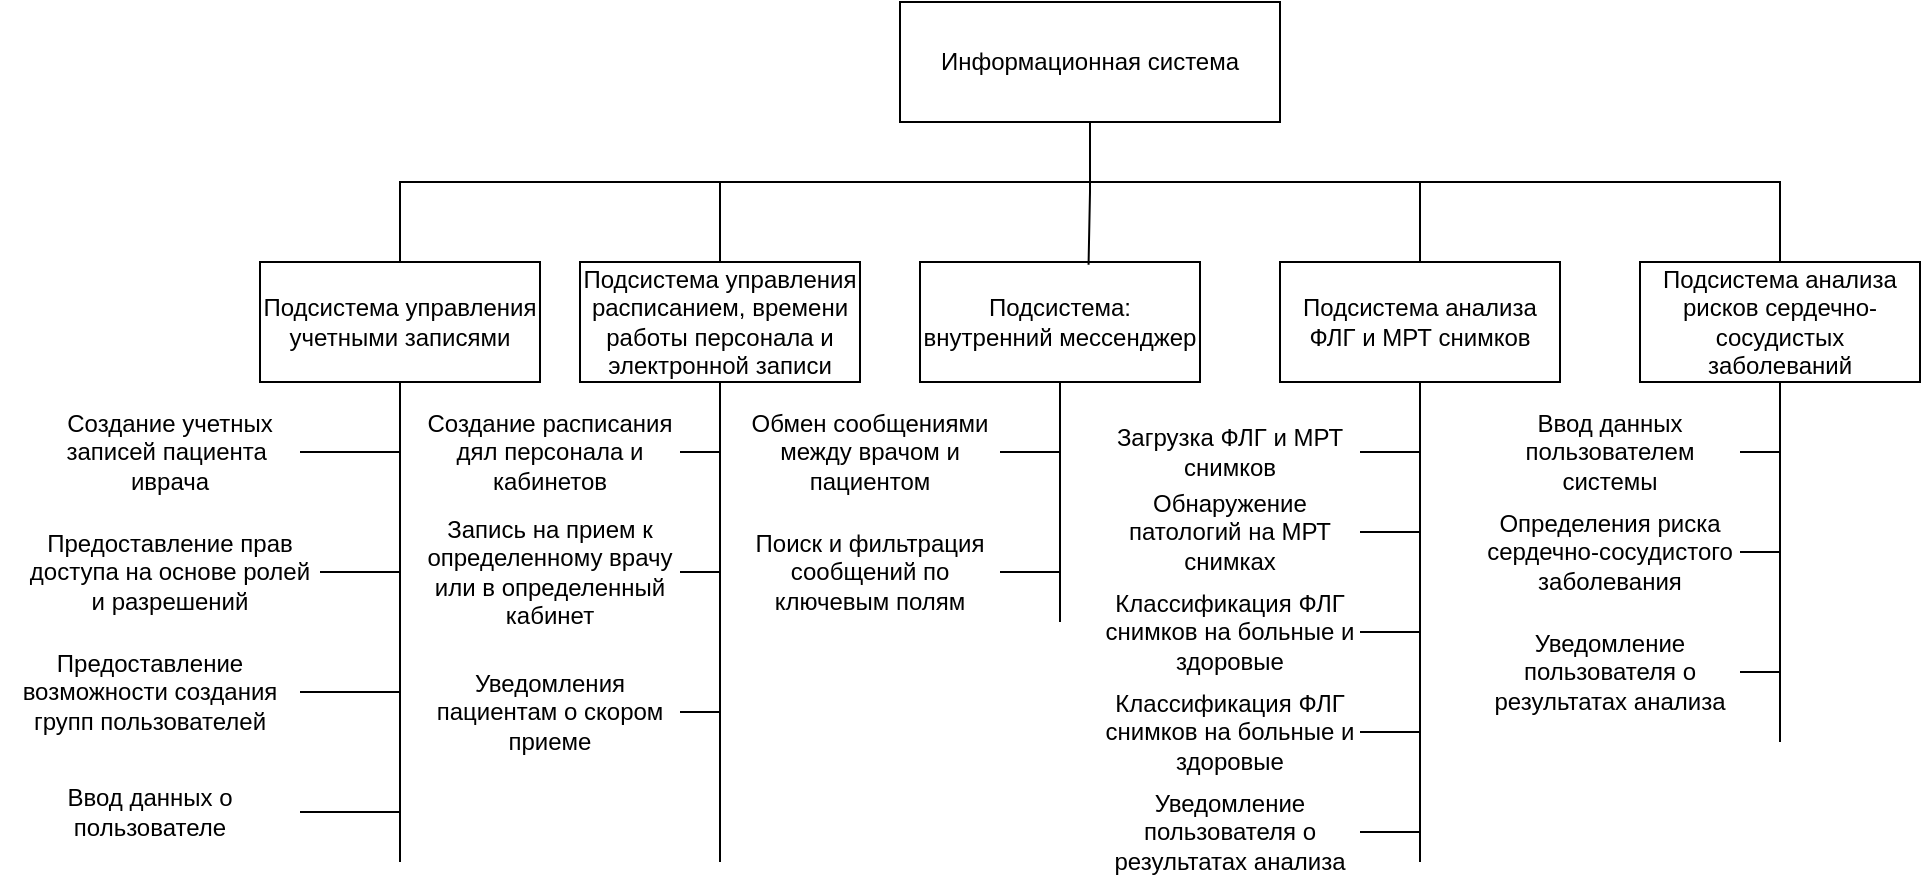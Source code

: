 <mxfile version="23.1.4" type="google">
  <diagram name="Страница — 1" id="N-MIPtXuIIec-PTCdB2c">
    <mxGraphModel grid="1" page="1" gridSize="10" guides="1" tooltips="1" connect="1" arrows="1" fold="1" pageScale="1" pageWidth="827" pageHeight="1169" math="0" shadow="0">
      <root>
        <mxCell id="0" />
        <mxCell id="1" parent="0" />
        <mxCell id="Ea9VWcH2hsQIf-OaL0yj-12" style="edgeStyle=orthogonalEdgeStyle;rounded=0;orthogonalLoop=1;jettySize=auto;html=1;entryX=0.5;entryY=0;entryDx=0;entryDy=0;endArrow=none;endFill=0;" edge="1" parent="1" source="Ea9VWcH2hsQIf-OaL0yj-1" target="Ea9VWcH2hsQIf-OaL0yj-5">
          <mxGeometry relative="1" as="geometry">
            <Array as="points">
              <mxPoint x="435" y="180" />
              <mxPoint x="600" y="180" />
            </Array>
          </mxGeometry>
        </mxCell>
        <mxCell id="Ea9VWcH2hsQIf-OaL0yj-13" style="edgeStyle=orthogonalEdgeStyle;rounded=0;orthogonalLoop=1;jettySize=auto;html=1;entryX=0.5;entryY=0;entryDx=0;entryDy=0;endArrow=none;endFill=0;" edge="1" parent="1" source="Ea9VWcH2hsQIf-OaL0yj-1" target="Ea9VWcH2hsQIf-OaL0yj-6">
          <mxGeometry relative="1" as="geometry">
            <Array as="points">
              <mxPoint x="435" y="180" />
              <mxPoint x="780" y="180" />
            </Array>
          </mxGeometry>
        </mxCell>
        <mxCell id="Ea9VWcH2hsQIf-OaL0yj-14" style="edgeStyle=orthogonalEdgeStyle;rounded=0;orthogonalLoop=1;jettySize=auto;html=1;entryX=0.5;entryY=0;entryDx=0;entryDy=0;endArrow=none;endFill=0;" edge="1" parent="1" source="Ea9VWcH2hsQIf-OaL0yj-1" target="Ea9VWcH2hsQIf-OaL0yj-3">
          <mxGeometry relative="1" as="geometry">
            <Array as="points">
              <mxPoint x="435" y="180" />
              <mxPoint x="250" y="180" />
            </Array>
          </mxGeometry>
        </mxCell>
        <mxCell id="Ea9VWcH2hsQIf-OaL0yj-15" style="edgeStyle=orthogonalEdgeStyle;rounded=0;orthogonalLoop=1;jettySize=auto;html=1;entryX=0.5;entryY=0;entryDx=0;entryDy=0;endArrow=none;endFill=0;" edge="1" parent="1" source="Ea9VWcH2hsQIf-OaL0yj-1" target="Ea9VWcH2hsQIf-OaL0yj-2">
          <mxGeometry relative="1" as="geometry">
            <Array as="points">
              <mxPoint x="435" y="180" />
              <mxPoint x="90" y="180" />
            </Array>
          </mxGeometry>
        </mxCell>
        <mxCell id="Ea9VWcH2hsQIf-OaL0yj-1" value="Информационная система" style="rounded=0;whiteSpace=wrap;html=1;" vertex="1" parent="1">
          <mxGeometry x="340" y="90" width="190" height="60" as="geometry" />
        </mxCell>
        <mxCell id="Ea9VWcH2hsQIf-OaL0yj-2" value="Подсистема управления учетными записями" style="rounded=0;whiteSpace=wrap;html=1;" vertex="1" parent="1">
          <mxGeometry x="20" y="220" width="140" height="60" as="geometry" />
        </mxCell>
        <mxCell id="Ea9VWcH2hsQIf-OaL0yj-3" value="Подсистема управления расписанием, времени работы персонала и электронной записи" style="rounded=0;whiteSpace=wrap;html=1;" vertex="1" parent="1">
          <mxGeometry x="180" y="220" width="140" height="60" as="geometry" />
        </mxCell>
        <mxCell id="Ea9VWcH2hsQIf-OaL0yj-4" value="Подсистема: внутренний мессенджер" style="rounded=0;whiteSpace=wrap;html=1;" vertex="1" parent="1">
          <mxGeometry x="350" y="220" width="140" height="60" as="geometry" />
        </mxCell>
        <mxCell id="Ea9VWcH2hsQIf-OaL0yj-5" value="Подсистема анализа ФЛГ и МРТ снимков" style="rounded=0;whiteSpace=wrap;html=1;" vertex="1" parent="1">
          <mxGeometry x="530" y="220" width="140" height="60" as="geometry" />
        </mxCell>
        <mxCell id="Ea9VWcH2hsQIf-OaL0yj-6" value="Подсистема анализа рисков сердечно-сосудистых заболеваний" style="rounded=0;whiteSpace=wrap;html=1;" vertex="1" parent="1">
          <mxGeometry x="710" y="220" width="140" height="60" as="geometry" />
        </mxCell>
        <mxCell id="Ea9VWcH2hsQIf-OaL0yj-11" style="edgeStyle=orthogonalEdgeStyle;rounded=0;orthogonalLoop=1;jettySize=auto;html=1;entryX=0.602;entryY=0.023;entryDx=0;entryDy=0;entryPerimeter=0;endArrow=none;endFill=0;" edge="1" parent="1" source="Ea9VWcH2hsQIf-OaL0yj-1" target="Ea9VWcH2hsQIf-OaL0yj-4">
          <mxGeometry relative="1" as="geometry" />
        </mxCell>
        <mxCell id="Ea9VWcH2hsQIf-OaL0yj-16" value="" style="endArrow=none;html=1;rounded=0;entryX=0.5;entryY=1;entryDx=0;entryDy=0;" edge="1" parent="1" target="Ea9VWcH2hsQIf-OaL0yj-2">
          <mxGeometry width="50" height="50" relative="1" as="geometry">
            <mxPoint x="90" y="520" as="sourcePoint" />
            <mxPoint x="350" y="270" as="targetPoint" />
          </mxGeometry>
        </mxCell>
        <mxCell id="Ea9VWcH2hsQIf-OaL0yj-18" style="edgeStyle=orthogonalEdgeStyle;rounded=0;orthogonalLoop=1;jettySize=auto;html=1;endArrow=none;endFill=0;" edge="1" parent="1" source="Ea9VWcH2hsQIf-OaL0yj-17">
          <mxGeometry relative="1" as="geometry">
            <mxPoint x="90" y="315" as="targetPoint" />
          </mxGeometry>
        </mxCell>
        <mxCell id="Ea9VWcH2hsQIf-OaL0yj-17" value="Создание учетных записей пациента&amp;nbsp; иврача" style="text;html=1;align=center;verticalAlign=middle;whiteSpace=wrap;rounded=0;" vertex="1" parent="1">
          <mxGeometry x="-90" y="300" width="130" height="30" as="geometry" />
        </mxCell>
        <mxCell id="Ea9VWcH2hsQIf-OaL0yj-20" style="edgeStyle=orthogonalEdgeStyle;rounded=0;orthogonalLoop=1;jettySize=auto;html=1;endArrow=none;endFill=0;" edge="1" parent="1" source="Ea9VWcH2hsQIf-OaL0yj-19">
          <mxGeometry relative="1" as="geometry">
            <mxPoint x="90" y="375.0" as="targetPoint" />
          </mxGeometry>
        </mxCell>
        <mxCell id="Ea9VWcH2hsQIf-OaL0yj-19" value="Предоставление прав доступа на основе ролей и разрешений" style="text;html=1;align=center;verticalAlign=middle;whiteSpace=wrap;rounded=0;" vertex="1" parent="1">
          <mxGeometry x="-100" y="360" width="150" height="30" as="geometry" />
        </mxCell>
        <mxCell id="Ea9VWcH2hsQIf-OaL0yj-22" style="edgeStyle=orthogonalEdgeStyle;rounded=0;orthogonalLoop=1;jettySize=auto;html=1;endArrow=none;endFill=0;" edge="1" parent="1" source="Ea9VWcH2hsQIf-OaL0yj-21">
          <mxGeometry relative="1" as="geometry">
            <mxPoint x="90" y="435" as="targetPoint" />
          </mxGeometry>
        </mxCell>
        <mxCell id="Ea9VWcH2hsQIf-OaL0yj-21" value="Предоставление возможности создания групп пользователей" style="text;html=1;align=center;verticalAlign=middle;whiteSpace=wrap;rounded=0;" vertex="1" parent="1">
          <mxGeometry x="-110" y="420" width="150" height="30" as="geometry" />
        </mxCell>
        <mxCell id="Ea9VWcH2hsQIf-OaL0yj-24" style="edgeStyle=orthogonalEdgeStyle;rounded=0;orthogonalLoop=1;jettySize=auto;html=1;endArrow=none;endFill=0;" edge="1" parent="1" source="Ea9VWcH2hsQIf-OaL0yj-23">
          <mxGeometry relative="1" as="geometry">
            <mxPoint x="90" y="495" as="targetPoint" />
          </mxGeometry>
        </mxCell>
        <mxCell id="Ea9VWcH2hsQIf-OaL0yj-23" value="Ввод данных о пользователе" style="text;html=1;align=center;verticalAlign=middle;whiteSpace=wrap;rounded=0;" vertex="1" parent="1">
          <mxGeometry x="-110" y="480" width="150" height="30" as="geometry" />
        </mxCell>
        <mxCell id="Ea9VWcH2hsQIf-OaL0yj-25" value="" style="endArrow=none;html=1;rounded=0;entryX=0.5;entryY=1;entryDx=0;entryDy=0;" edge="1" parent="1" target="Ea9VWcH2hsQIf-OaL0yj-3">
          <mxGeometry width="50" height="50" relative="1" as="geometry">
            <mxPoint x="250" y="520" as="sourcePoint" />
            <mxPoint x="260" y="400" as="targetPoint" />
          </mxGeometry>
        </mxCell>
        <mxCell id="Ea9VWcH2hsQIf-OaL0yj-31" style="edgeStyle=orthogonalEdgeStyle;rounded=0;orthogonalLoop=1;jettySize=auto;html=1;endArrow=none;endFill=0;" edge="1" parent="1" source="Ea9VWcH2hsQIf-OaL0yj-26">
          <mxGeometry relative="1" as="geometry">
            <mxPoint x="240" y="315" as="targetPoint" />
          </mxGeometry>
        </mxCell>
        <mxCell id="Ea9VWcH2hsQIf-OaL0yj-26" value="Создание расписания дял персонала и кабинетов" style="text;html=1;align=center;verticalAlign=middle;whiteSpace=wrap;rounded=0;" vertex="1" parent="1">
          <mxGeometry x="100" y="300" width="130" height="30" as="geometry" />
        </mxCell>
        <mxCell id="Ea9VWcH2hsQIf-OaL0yj-32" style="edgeStyle=orthogonalEdgeStyle;rounded=0;orthogonalLoop=1;jettySize=auto;html=1;endArrow=none;endFill=0;" edge="1" parent="1" source="Ea9VWcH2hsQIf-OaL0yj-27">
          <mxGeometry relative="1" as="geometry">
            <mxPoint x="240" y="375" as="targetPoint" />
          </mxGeometry>
        </mxCell>
        <mxCell id="Ea9VWcH2hsQIf-OaL0yj-27" value="Запись на прием к определенному врачу или в определенный кабинет" style="text;html=1;align=center;verticalAlign=middle;whiteSpace=wrap;rounded=0;" vertex="1" parent="1">
          <mxGeometry x="100" y="360" width="130" height="30" as="geometry" />
        </mxCell>
        <mxCell id="Ea9VWcH2hsQIf-OaL0yj-33" style="edgeStyle=orthogonalEdgeStyle;rounded=0;orthogonalLoop=1;jettySize=auto;html=1;endArrow=none;endFill=0;" edge="1" parent="1" source="Ea9VWcH2hsQIf-OaL0yj-28">
          <mxGeometry relative="1" as="geometry">
            <mxPoint x="240" y="445" as="targetPoint" />
          </mxGeometry>
        </mxCell>
        <mxCell id="Ea9VWcH2hsQIf-OaL0yj-28" value="Уведомления пациентам о скором приеме" style="text;html=1;align=center;verticalAlign=middle;whiteSpace=wrap;rounded=0;" vertex="1" parent="1">
          <mxGeometry x="100" y="430" width="130" height="30" as="geometry" />
        </mxCell>
        <mxCell id="Ea9VWcH2hsQIf-OaL0yj-35" value="" style="endArrow=none;html=1;rounded=0;entryX=0.5;entryY=1;entryDx=0;entryDy=0;" edge="1" parent="1" target="Ea9VWcH2hsQIf-OaL0yj-4">
          <mxGeometry width="50" height="50" relative="1" as="geometry">
            <mxPoint x="420" y="400" as="sourcePoint" />
            <mxPoint x="500" y="260" as="targetPoint" />
          </mxGeometry>
        </mxCell>
        <mxCell id="Ea9VWcH2hsQIf-OaL0yj-39" style="edgeStyle=orthogonalEdgeStyle;rounded=0;orthogonalLoop=1;jettySize=auto;html=1;endArrow=none;endFill=0;" edge="1" parent="1" source="Ea9VWcH2hsQIf-OaL0yj-36">
          <mxGeometry relative="1" as="geometry">
            <mxPoint x="420" y="315" as="targetPoint" />
          </mxGeometry>
        </mxCell>
        <mxCell id="Ea9VWcH2hsQIf-OaL0yj-36" value="Обмен сообщениями между врачом и пациентом" style="text;html=1;align=center;verticalAlign=middle;whiteSpace=wrap;rounded=0;" vertex="1" parent="1">
          <mxGeometry x="260" y="300" width="130" height="30" as="geometry" />
        </mxCell>
        <mxCell id="Ea9VWcH2hsQIf-OaL0yj-40" style="edgeStyle=orthogonalEdgeStyle;rounded=0;orthogonalLoop=1;jettySize=auto;html=1;endArrow=none;endFill=0;" edge="1" parent="1" source="Ea9VWcH2hsQIf-OaL0yj-37">
          <mxGeometry relative="1" as="geometry">
            <mxPoint x="420" y="375" as="targetPoint" />
          </mxGeometry>
        </mxCell>
        <mxCell id="Ea9VWcH2hsQIf-OaL0yj-37" value="Поиск и фильтрация сообщений по ключевым полям" style="text;html=1;align=center;verticalAlign=middle;whiteSpace=wrap;rounded=0;" vertex="1" parent="1">
          <mxGeometry x="260" y="360" width="130" height="30" as="geometry" />
        </mxCell>
        <mxCell id="Ea9VWcH2hsQIf-OaL0yj-41" value="" style="endArrow=none;html=1;rounded=0;entryX=0.5;entryY=1;entryDx=0;entryDy=0;" edge="1" parent="1" target="Ea9VWcH2hsQIf-OaL0yj-5">
          <mxGeometry width="50" height="50" relative="1" as="geometry">
            <mxPoint x="600" y="520" as="sourcePoint" />
            <mxPoint x="570" y="340" as="targetPoint" />
          </mxGeometry>
        </mxCell>
        <mxCell id="Ea9VWcH2hsQIf-OaL0yj-47" style="edgeStyle=orthogonalEdgeStyle;rounded=0;orthogonalLoop=1;jettySize=auto;html=1;endArrow=none;endFill=0;" edge="1" parent="1" source="Ea9VWcH2hsQIf-OaL0yj-42">
          <mxGeometry relative="1" as="geometry">
            <mxPoint x="600" y="315" as="targetPoint" />
          </mxGeometry>
        </mxCell>
        <mxCell id="Ea9VWcH2hsQIf-OaL0yj-42" value="Загрузка ФЛГ и МРТ снимков" style="text;html=1;align=center;verticalAlign=middle;whiteSpace=wrap;rounded=0;" vertex="1" parent="1">
          <mxGeometry x="440" y="300" width="130" height="30" as="geometry" />
        </mxCell>
        <mxCell id="Ea9VWcH2hsQIf-OaL0yj-48" style="edgeStyle=orthogonalEdgeStyle;rounded=0;orthogonalLoop=1;jettySize=auto;html=1;endArrow=none;endFill=0;" edge="1" parent="1" source="Ea9VWcH2hsQIf-OaL0yj-43">
          <mxGeometry relative="1" as="geometry">
            <mxPoint x="600" y="355" as="targetPoint" />
          </mxGeometry>
        </mxCell>
        <mxCell id="Ea9VWcH2hsQIf-OaL0yj-43" value="Обнаружение патологий на МРТ снимках" style="text;html=1;align=center;verticalAlign=middle;whiteSpace=wrap;rounded=0;" vertex="1" parent="1">
          <mxGeometry x="440" y="340" width="130" height="30" as="geometry" />
        </mxCell>
        <mxCell id="Ea9VWcH2hsQIf-OaL0yj-49" style="edgeStyle=orthogonalEdgeStyle;rounded=0;orthogonalLoop=1;jettySize=auto;html=1;endArrow=none;endFill=0;" edge="1" parent="1" source="Ea9VWcH2hsQIf-OaL0yj-44">
          <mxGeometry relative="1" as="geometry">
            <mxPoint x="600" y="405" as="targetPoint" />
          </mxGeometry>
        </mxCell>
        <mxCell id="Ea9VWcH2hsQIf-OaL0yj-44" value="Классификация ФЛГ снимков на больные и здоровые" style="text;html=1;align=center;verticalAlign=middle;whiteSpace=wrap;rounded=0;" vertex="1" parent="1">
          <mxGeometry x="440" y="390" width="130" height="30" as="geometry" />
        </mxCell>
        <mxCell id="Ea9VWcH2hsQIf-OaL0yj-50" style="edgeStyle=orthogonalEdgeStyle;rounded=0;orthogonalLoop=1;jettySize=auto;html=1;endArrow=none;endFill=0;" edge="1" parent="1" source="Ea9VWcH2hsQIf-OaL0yj-45">
          <mxGeometry relative="1" as="geometry">
            <mxPoint x="600" y="455" as="targetPoint" />
          </mxGeometry>
        </mxCell>
        <mxCell id="Ea9VWcH2hsQIf-OaL0yj-45" value="Классификация ФЛГ снимков на больные и здоровые" style="text;html=1;align=center;verticalAlign=middle;whiteSpace=wrap;rounded=0;" vertex="1" parent="1">
          <mxGeometry x="440" y="440" width="130" height="30" as="geometry" />
        </mxCell>
        <mxCell id="Ea9VWcH2hsQIf-OaL0yj-51" style="edgeStyle=orthogonalEdgeStyle;rounded=0;orthogonalLoop=1;jettySize=auto;html=1;endArrow=none;endFill=0;" edge="1" parent="1" source="Ea9VWcH2hsQIf-OaL0yj-46">
          <mxGeometry relative="1" as="geometry">
            <mxPoint x="600" y="505" as="targetPoint" />
          </mxGeometry>
        </mxCell>
        <mxCell id="Ea9VWcH2hsQIf-OaL0yj-46" value="Уведомление пользователя о результатах анализа" style="text;html=1;align=center;verticalAlign=middle;whiteSpace=wrap;rounded=0;" vertex="1" parent="1">
          <mxGeometry x="440" y="490" width="130" height="30" as="geometry" />
        </mxCell>
        <mxCell id="Ea9VWcH2hsQIf-OaL0yj-52" value="" style="endArrow=none;html=1;rounded=0;entryX=0.5;entryY=1;entryDx=0;entryDy=0;" edge="1" parent="1" target="Ea9VWcH2hsQIf-OaL0yj-6">
          <mxGeometry width="50" height="50" relative="1" as="geometry">
            <mxPoint x="780" y="460" as="sourcePoint" />
            <mxPoint x="720" y="340" as="targetPoint" />
          </mxGeometry>
        </mxCell>
        <mxCell id="Ea9VWcH2hsQIf-OaL0yj-56" style="edgeStyle=orthogonalEdgeStyle;rounded=0;orthogonalLoop=1;jettySize=auto;html=1;endArrow=none;endFill=0;" edge="1" parent="1" source="Ea9VWcH2hsQIf-OaL0yj-53">
          <mxGeometry relative="1" as="geometry">
            <mxPoint x="770" y="315" as="targetPoint" />
          </mxGeometry>
        </mxCell>
        <mxCell id="Ea9VWcH2hsQIf-OaL0yj-53" value="Ввод данных пользователем системы" style="text;html=1;align=center;verticalAlign=middle;whiteSpace=wrap;rounded=0;" vertex="1" parent="1">
          <mxGeometry x="630" y="300" width="130" height="30" as="geometry" />
        </mxCell>
        <mxCell id="Ea9VWcH2hsQIf-OaL0yj-57" style="edgeStyle=orthogonalEdgeStyle;rounded=0;orthogonalLoop=1;jettySize=auto;html=1;endArrow=none;endFill=0;" edge="1" parent="1" source="Ea9VWcH2hsQIf-OaL0yj-54">
          <mxGeometry relative="1" as="geometry">
            <mxPoint x="780" y="365" as="targetPoint" />
          </mxGeometry>
        </mxCell>
        <mxCell id="Ea9VWcH2hsQIf-OaL0yj-54" value="Определения риска сердечно-сосудистого заболевания" style="text;html=1;align=center;verticalAlign=middle;whiteSpace=wrap;rounded=0;" vertex="1" parent="1">
          <mxGeometry x="630" y="350" width="130" height="30" as="geometry" />
        </mxCell>
        <mxCell id="Ea9VWcH2hsQIf-OaL0yj-58" style="edgeStyle=orthogonalEdgeStyle;rounded=0;orthogonalLoop=1;jettySize=auto;html=1;endArrow=none;endFill=0;" edge="1" parent="1" source="Ea9VWcH2hsQIf-OaL0yj-55">
          <mxGeometry relative="1" as="geometry">
            <mxPoint x="780" y="425" as="targetPoint" />
          </mxGeometry>
        </mxCell>
        <mxCell id="Ea9VWcH2hsQIf-OaL0yj-55" value="Уведомление пользователя о результатах анализа" style="text;html=1;align=center;verticalAlign=middle;whiteSpace=wrap;rounded=0;" vertex="1" parent="1">
          <mxGeometry x="630" y="410" width="130" height="30" as="geometry" />
        </mxCell>
      </root>
    </mxGraphModel>
  </diagram>
</mxfile>

